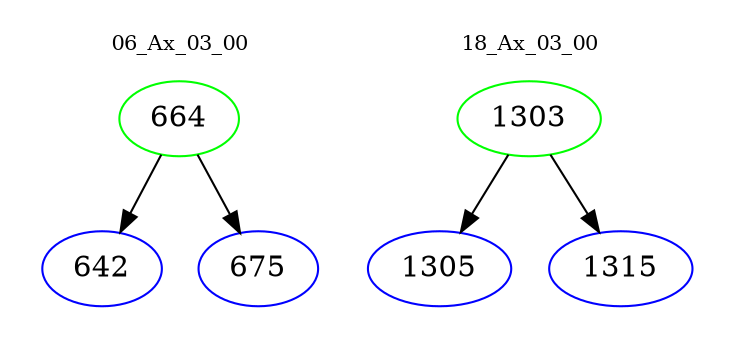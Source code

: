 digraph{
subgraph cluster_0 {
color = white
label = "06_Ax_03_00";
fontsize=10;
T0_664 [label="664", color="green"]
T0_664 -> T0_642 [color="black"]
T0_642 [label="642", color="blue"]
T0_664 -> T0_675 [color="black"]
T0_675 [label="675", color="blue"]
}
subgraph cluster_1 {
color = white
label = "18_Ax_03_00";
fontsize=10;
T1_1303 [label="1303", color="green"]
T1_1303 -> T1_1305 [color="black"]
T1_1305 [label="1305", color="blue"]
T1_1303 -> T1_1315 [color="black"]
T1_1315 [label="1315", color="blue"]
}
}
